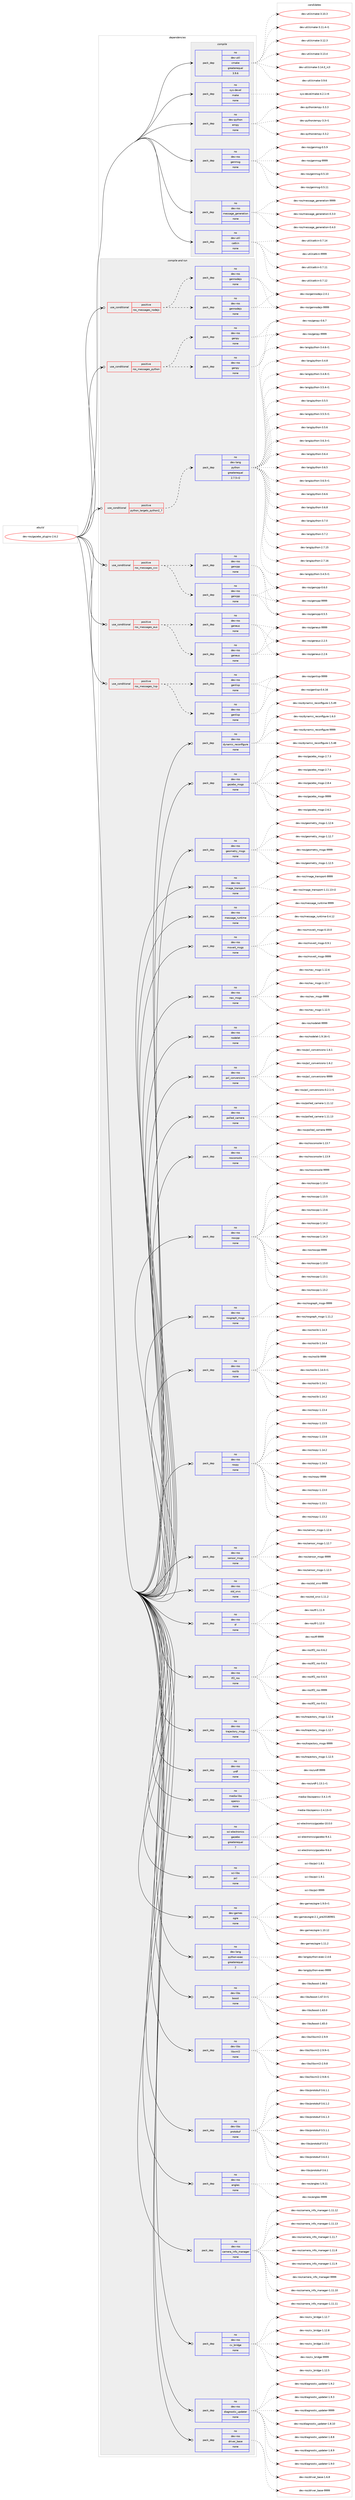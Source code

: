 digraph prolog {

# *************
# Graph options
# *************

newrank=true;
concentrate=true;
compound=true;
graph [rankdir=LR,fontname=Helvetica,fontsize=10,ranksep=1.5];#, ranksep=2.5, nodesep=0.2];
edge  [arrowhead=vee];
node  [fontname=Helvetica,fontsize=10];

# **********
# The ebuild
# **********

subgraph cluster_leftcol {
color=gray;
rank=same;
label=<<i>ebuild</i>>;
id [label="dev-ros/gazebo_plugins-2.6.2", color=red, width=4, href="../dev-ros/gazebo_plugins-2.6.2.svg"];
}

# ****************
# The dependencies
# ****************

subgraph cluster_midcol {
color=gray;
label=<<i>dependencies</i>>;
subgraph cluster_compile {
fillcolor="#eeeeee";
style=filled;
label=<<i>compile</i>>;
subgraph pack1043694 {
dependency1455526 [label=<<TABLE BORDER="0" CELLBORDER="1" CELLSPACING="0" CELLPADDING="4" WIDTH="220"><TR><TD ROWSPAN="6" CELLPADDING="30">pack_dep</TD></TR><TR><TD WIDTH="110">no</TD></TR><TR><TD>dev-python</TD></TR><TR><TD>empy</TD></TR><TR><TD>none</TD></TR><TR><TD></TD></TR></TABLE>>, shape=none, color=blue];
}
id:e -> dependency1455526:w [weight=20,style="solid",arrowhead="vee"];
subgraph pack1043695 {
dependency1455527 [label=<<TABLE BORDER="0" CELLBORDER="1" CELLSPACING="0" CELLPADDING="4" WIDTH="220"><TR><TD ROWSPAN="6" CELLPADDING="30">pack_dep</TD></TR><TR><TD WIDTH="110">no</TD></TR><TR><TD>dev-ros</TD></TR><TR><TD>genmsg</TD></TR><TR><TD>none</TD></TR><TR><TD></TD></TR></TABLE>>, shape=none, color=blue];
}
id:e -> dependency1455527:w [weight=20,style="solid",arrowhead="vee"];
subgraph pack1043696 {
dependency1455528 [label=<<TABLE BORDER="0" CELLBORDER="1" CELLSPACING="0" CELLPADDING="4" WIDTH="220"><TR><TD ROWSPAN="6" CELLPADDING="30">pack_dep</TD></TR><TR><TD WIDTH="110">no</TD></TR><TR><TD>dev-ros</TD></TR><TR><TD>message_generation</TD></TR><TR><TD>none</TD></TR><TR><TD></TD></TR></TABLE>>, shape=none, color=blue];
}
id:e -> dependency1455528:w [weight=20,style="solid",arrowhead="vee"];
subgraph pack1043697 {
dependency1455529 [label=<<TABLE BORDER="0" CELLBORDER="1" CELLSPACING="0" CELLPADDING="4" WIDTH="220"><TR><TD ROWSPAN="6" CELLPADDING="30">pack_dep</TD></TR><TR><TD WIDTH="110">no</TD></TR><TR><TD>dev-util</TD></TR><TR><TD>catkin</TD></TR><TR><TD>none</TD></TR><TR><TD></TD></TR></TABLE>>, shape=none, color=blue];
}
id:e -> dependency1455529:w [weight=20,style="solid",arrowhead="vee"];
subgraph pack1043698 {
dependency1455530 [label=<<TABLE BORDER="0" CELLBORDER="1" CELLSPACING="0" CELLPADDING="4" WIDTH="220"><TR><TD ROWSPAN="6" CELLPADDING="30">pack_dep</TD></TR><TR><TD WIDTH="110">no</TD></TR><TR><TD>dev-util</TD></TR><TR><TD>cmake</TD></TR><TR><TD>greaterequal</TD></TR><TR><TD>3.9.6</TD></TR></TABLE>>, shape=none, color=blue];
}
id:e -> dependency1455530:w [weight=20,style="solid",arrowhead="vee"];
subgraph pack1043699 {
dependency1455531 [label=<<TABLE BORDER="0" CELLBORDER="1" CELLSPACING="0" CELLPADDING="4" WIDTH="220"><TR><TD ROWSPAN="6" CELLPADDING="30">pack_dep</TD></TR><TR><TD WIDTH="110">no</TD></TR><TR><TD>sys-devel</TD></TR><TR><TD>make</TD></TR><TR><TD>none</TD></TR><TR><TD></TD></TR></TABLE>>, shape=none, color=blue];
}
id:e -> dependency1455531:w [weight=20,style="solid",arrowhead="vee"];
}
subgraph cluster_compileandrun {
fillcolor="#eeeeee";
style=filled;
label=<<i>compile and run</i>>;
subgraph cond388442 {
dependency1455532 [label=<<TABLE BORDER="0" CELLBORDER="1" CELLSPACING="0" CELLPADDING="4"><TR><TD ROWSPAN="3" CELLPADDING="10">use_conditional</TD></TR><TR><TD>positive</TD></TR><TR><TD>python_targets_python2_7</TD></TR></TABLE>>, shape=none, color=red];
subgraph pack1043700 {
dependency1455533 [label=<<TABLE BORDER="0" CELLBORDER="1" CELLSPACING="0" CELLPADDING="4" WIDTH="220"><TR><TD ROWSPAN="6" CELLPADDING="30">pack_dep</TD></TR><TR><TD WIDTH="110">no</TD></TR><TR><TD>dev-lang</TD></TR><TR><TD>python</TD></TR><TR><TD>greaterequal</TD></TR><TR><TD>2.7.5-r2</TD></TR></TABLE>>, shape=none, color=blue];
}
dependency1455532:e -> dependency1455533:w [weight=20,style="dashed",arrowhead="vee"];
}
id:e -> dependency1455532:w [weight=20,style="solid",arrowhead="odotvee"];
subgraph cond388443 {
dependency1455534 [label=<<TABLE BORDER="0" CELLBORDER="1" CELLSPACING="0" CELLPADDING="4"><TR><TD ROWSPAN="3" CELLPADDING="10">use_conditional</TD></TR><TR><TD>positive</TD></TR><TR><TD>ros_messages_cxx</TD></TR></TABLE>>, shape=none, color=red];
subgraph pack1043701 {
dependency1455535 [label=<<TABLE BORDER="0" CELLBORDER="1" CELLSPACING="0" CELLPADDING="4" WIDTH="220"><TR><TD ROWSPAN="6" CELLPADDING="30">pack_dep</TD></TR><TR><TD WIDTH="110">no</TD></TR><TR><TD>dev-ros</TD></TR><TR><TD>gencpp</TD></TR><TR><TD>none</TD></TR><TR><TD></TD></TR></TABLE>>, shape=none, color=blue];
}
dependency1455534:e -> dependency1455535:w [weight=20,style="dashed",arrowhead="vee"];
subgraph pack1043702 {
dependency1455536 [label=<<TABLE BORDER="0" CELLBORDER="1" CELLSPACING="0" CELLPADDING="4" WIDTH="220"><TR><TD ROWSPAN="6" CELLPADDING="30">pack_dep</TD></TR><TR><TD WIDTH="110">no</TD></TR><TR><TD>dev-ros</TD></TR><TR><TD>gencpp</TD></TR><TR><TD>none</TD></TR><TR><TD></TD></TR></TABLE>>, shape=none, color=blue];
}
dependency1455534:e -> dependency1455536:w [weight=20,style="dashed",arrowhead="vee"];
}
id:e -> dependency1455534:w [weight=20,style="solid",arrowhead="odotvee"];
subgraph cond388444 {
dependency1455537 [label=<<TABLE BORDER="0" CELLBORDER="1" CELLSPACING="0" CELLPADDING="4"><TR><TD ROWSPAN="3" CELLPADDING="10">use_conditional</TD></TR><TR><TD>positive</TD></TR><TR><TD>ros_messages_eus</TD></TR></TABLE>>, shape=none, color=red];
subgraph pack1043703 {
dependency1455538 [label=<<TABLE BORDER="0" CELLBORDER="1" CELLSPACING="0" CELLPADDING="4" WIDTH="220"><TR><TD ROWSPAN="6" CELLPADDING="30">pack_dep</TD></TR><TR><TD WIDTH="110">no</TD></TR><TR><TD>dev-ros</TD></TR><TR><TD>geneus</TD></TR><TR><TD>none</TD></TR><TR><TD></TD></TR></TABLE>>, shape=none, color=blue];
}
dependency1455537:e -> dependency1455538:w [weight=20,style="dashed",arrowhead="vee"];
subgraph pack1043704 {
dependency1455539 [label=<<TABLE BORDER="0" CELLBORDER="1" CELLSPACING="0" CELLPADDING="4" WIDTH="220"><TR><TD ROWSPAN="6" CELLPADDING="30">pack_dep</TD></TR><TR><TD WIDTH="110">no</TD></TR><TR><TD>dev-ros</TD></TR><TR><TD>geneus</TD></TR><TR><TD>none</TD></TR><TR><TD></TD></TR></TABLE>>, shape=none, color=blue];
}
dependency1455537:e -> dependency1455539:w [weight=20,style="dashed",arrowhead="vee"];
}
id:e -> dependency1455537:w [weight=20,style="solid",arrowhead="odotvee"];
subgraph cond388445 {
dependency1455540 [label=<<TABLE BORDER="0" CELLBORDER="1" CELLSPACING="0" CELLPADDING="4"><TR><TD ROWSPAN="3" CELLPADDING="10">use_conditional</TD></TR><TR><TD>positive</TD></TR><TR><TD>ros_messages_lisp</TD></TR></TABLE>>, shape=none, color=red];
subgraph pack1043705 {
dependency1455541 [label=<<TABLE BORDER="0" CELLBORDER="1" CELLSPACING="0" CELLPADDING="4" WIDTH="220"><TR><TD ROWSPAN="6" CELLPADDING="30">pack_dep</TD></TR><TR><TD WIDTH="110">no</TD></TR><TR><TD>dev-ros</TD></TR><TR><TD>genlisp</TD></TR><TR><TD>none</TD></TR><TR><TD></TD></TR></TABLE>>, shape=none, color=blue];
}
dependency1455540:e -> dependency1455541:w [weight=20,style="dashed",arrowhead="vee"];
subgraph pack1043706 {
dependency1455542 [label=<<TABLE BORDER="0" CELLBORDER="1" CELLSPACING="0" CELLPADDING="4" WIDTH="220"><TR><TD ROWSPAN="6" CELLPADDING="30">pack_dep</TD></TR><TR><TD WIDTH="110">no</TD></TR><TR><TD>dev-ros</TD></TR><TR><TD>genlisp</TD></TR><TR><TD>none</TD></TR><TR><TD></TD></TR></TABLE>>, shape=none, color=blue];
}
dependency1455540:e -> dependency1455542:w [weight=20,style="dashed",arrowhead="vee"];
}
id:e -> dependency1455540:w [weight=20,style="solid",arrowhead="odotvee"];
subgraph cond388446 {
dependency1455543 [label=<<TABLE BORDER="0" CELLBORDER="1" CELLSPACING="0" CELLPADDING="4"><TR><TD ROWSPAN="3" CELLPADDING="10">use_conditional</TD></TR><TR><TD>positive</TD></TR><TR><TD>ros_messages_nodejs</TD></TR></TABLE>>, shape=none, color=red];
subgraph pack1043707 {
dependency1455544 [label=<<TABLE BORDER="0" CELLBORDER="1" CELLSPACING="0" CELLPADDING="4" WIDTH="220"><TR><TD ROWSPAN="6" CELLPADDING="30">pack_dep</TD></TR><TR><TD WIDTH="110">no</TD></TR><TR><TD>dev-ros</TD></TR><TR><TD>gennodejs</TD></TR><TR><TD>none</TD></TR><TR><TD></TD></TR></TABLE>>, shape=none, color=blue];
}
dependency1455543:e -> dependency1455544:w [weight=20,style="dashed",arrowhead="vee"];
subgraph pack1043708 {
dependency1455545 [label=<<TABLE BORDER="0" CELLBORDER="1" CELLSPACING="0" CELLPADDING="4" WIDTH="220"><TR><TD ROWSPAN="6" CELLPADDING="30">pack_dep</TD></TR><TR><TD WIDTH="110">no</TD></TR><TR><TD>dev-ros</TD></TR><TR><TD>gennodejs</TD></TR><TR><TD>none</TD></TR><TR><TD></TD></TR></TABLE>>, shape=none, color=blue];
}
dependency1455543:e -> dependency1455545:w [weight=20,style="dashed",arrowhead="vee"];
}
id:e -> dependency1455543:w [weight=20,style="solid",arrowhead="odotvee"];
subgraph cond388447 {
dependency1455546 [label=<<TABLE BORDER="0" CELLBORDER="1" CELLSPACING="0" CELLPADDING="4"><TR><TD ROWSPAN="3" CELLPADDING="10">use_conditional</TD></TR><TR><TD>positive</TD></TR><TR><TD>ros_messages_python</TD></TR></TABLE>>, shape=none, color=red];
subgraph pack1043709 {
dependency1455547 [label=<<TABLE BORDER="0" CELLBORDER="1" CELLSPACING="0" CELLPADDING="4" WIDTH="220"><TR><TD ROWSPAN="6" CELLPADDING="30">pack_dep</TD></TR><TR><TD WIDTH="110">no</TD></TR><TR><TD>dev-ros</TD></TR><TR><TD>genpy</TD></TR><TR><TD>none</TD></TR><TR><TD></TD></TR></TABLE>>, shape=none, color=blue];
}
dependency1455546:e -> dependency1455547:w [weight=20,style="dashed",arrowhead="vee"];
subgraph pack1043710 {
dependency1455548 [label=<<TABLE BORDER="0" CELLBORDER="1" CELLSPACING="0" CELLPADDING="4" WIDTH="220"><TR><TD ROWSPAN="6" CELLPADDING="30">pack_dep</TD></TR><TR><TD WIDTH="110">no</TD></TR><TR><TD>dev-ros</TD></TR><TR><TD>genpy</TD></TR><TR><TD>none</TD></TR><TR><TD></TD></TR></TABLE>>, shape=none, color=blue];
}
dependency1455546:e -> dependency1455548:w [weight=20,style="dashed",arrowhead="vee"];
}
id:e -> dependency1455546:w [weight=20,style="solid",arrowhead="odotvee"];
subgraph pack1043711 {
dependency1455549 [label=<<TABLE BORDER="0" CELLBORDER="1" CELLSPACING="0" CELLPADDING="4" WIDTH="220"><TR><TD ROWSPAN="6" CELLPADDING="30">pack_dep</TD></TR><TR><TD WIDTH="110">no</TD></TR><TR><TD>dev-games</TD></TR><TR><TD>ogre</TD></TR><TR><TD>none</TD></TR><TR><TD></TD></TR></TABLE>>, shape=none, color=blue];
}
id:e -> dependency1455549:w [weight=20,style="solid",arrowhead="odotvee"];
subgraph pack1043712 {
dependency1455550 [label=<<TABLE BORDER="0" CELLBORDER="1" CELLSPACING="0" CELLPADDING="4" WIDTH="220"><TR><TD ROWSPAN="6" CELLPADDING="30">pack_dep</TD></TR><TR><TD WIDTH="110">no</TD></TR><TR><TD>dev-lang</TD></TR><TR><TD>python-exec</TD></TR><TR><TD>greaterequal</TD></TR><TR><TD>2</TD></TR></TABLE>>, shape=none, color=blue];
}
id:e -> dependency1455550:w [weight=20,style="solid",arrowhead="odotvee"];
subgraph pack1043713 {
dependency1455551 [label=<<TABLE BORDER="0" CELLBORDER="1" CELLSPACING="0" CELLPADDING="4" WIDTH="220"><TR><TD ROWSPAN="6" CELLPADDING="30">pack_dep</TD></TR><TR><TD WIDTH="110">no</TD></TR><TR><TD>dev-libs</TD></TR><TR><TD>boost</TD></TR><TR><TD>none</TD></TR><TR><TD></TD></TR></TABLE>>, shape=none, color=blue];
}
id:e -> dependency1455551:w [weight=20,style="solid",arrowhead="odotvee"];
subgraph pack1043714 {
dependency1455552 [label=<<TABLE BORDER="0" CELLBORDER="1" CELLSPACING="0" CELLPADDING="4" WIDTH="220"><TR><TD ROWSPAN="6" CELLPADDING="30">pack_dep</TD></TR><TR><TD WIDTH="110">no</TD></TR><TR><TD>dev-libs</TD></TR><TR><TD>libxml2</TD></TR><TR><TD>none</TD></TR><TR><TD></TD></TR></TABLE>>, shape=none, color=blue];
}
id:e -> dependency1455552:w [weight=20,style="solid",arrowhead="odotvee"];
subgraph pack1043715 {
dependency1455553 [label=<<TABLE BORDER="0" CELLBORDER="1" CELLSPACING="0" CELLPADDING="4" WIDTH="220"><TR><TD ROWSPAN="6" CELLPADDING="30">pack_dep</TD></TR><TR><TD WIDTH="110">no</TD></TR><TR><TD>dev-libs</TD></TR><TR><TD>protobuf</TD></TR><TR><TD>none</TD></TR><TR><TD></TD></TR></TABLE>>, shape=none, color=blue];
}
id:e -> dependency1455553:w [weight=20,style="solid",arrowhead="odotvee"];
subgraph pack1043716 {
dependency1455554 [label=<<TABLE BORDER="0" CELLBORDER="1" CELLSPACING="0" CELLPADDING="4" WIDTH="220"><TR><TD ROWSPAN="6" CELLPADDING="30">pack_dep</TD></TR><TR><TD WIDTH="110">no</TD></TR><TR><TD>dev-ros</TD></TR><TR><TD>angles</TD></TR><TR><TD>none</TD></TR><TR><TD></TD></TR></TABLE>>, shape=none, color=blue];
}
id:e -> dependency1455554:w [weight=20,style="solid",arrowhead="odotvee"];
subgraph pack1043717 {
dependency1455555 [label=<<TABLE BORDER="0" CELLBORDER="1" CELLSPACING="0" CELLPADDING="4" WIDTH="220"><TR><TD ROWSPAN="6" CELLPADDING="30">pack_dep</TD></TR><TR><TD WIDTH="110">no</TD></TR><TR><TD>dev-ros</TD></TR><TR><TD>camera_info_manager</TD></TR><TR><TD>none</TD></TR><TR><TD></TD></TR></TABLE>>, shape=none, color=blue];
}
id:e -> dependency1455555:w [weight=20,style="solid",arrowhead="odotvee"];
subgraph pack1043718 {
dependency1455556 [label=<<TABLE BORDER="0" CELLBORDER="1" CELLSPACING="0" CELLPADDING="4" WIDTH="220"><TR><TD ROWSPAN="6" CELLPADDING="30">pack_dep</TD></TR><TR><TD WIDTH="110">no</TD></TR><TR><TD>dev-ros</TD></TR><TR><TD>cv_bridge</TD></TR><TR><TD>none</TD></TR><TR><TD></TD></TR></TABLE>>, shape=none, color=blue];
}
id:e -> dependency1455556:w [weight=20,style="solid",arrowhead="odotvee"];
subgraph pack1043719 {
dependency1455557 [label=<<TABLE BORDER="0" CELLBORDER="1" CELLSPACING="0" CELLPADDING="4" WIDTH="220"><TR><TD ROWSPAN="6" CELLPADDING="30">pack_dep</TD></TR><TR><TD WIDTH="110">no</TD></TR><TR><TD>dev-ros</TD></TR><TR><TD>diagnostic_updater</TD></TR><TR><TD>none</TD></TR><TR><TD></TD></TR></TABLE>>, shape=none, color=blue];
}
id:e -> dependency1455557:w [weight=20,style="solid",arrowhead="odotvee"];
subgraph pack1043720 {
dependency1455558 [label=<<TABLE BORDER="0" CELLBORDER="1" CELLSPACING="0" CELLPADDING="4" WIDTH="220"><TR><TD ROWSPAN="6" CELLPADDING="30">pack_dep</TD></TR><TR><TD WIDTH="110">no</TD></TR><TR><TD>dev-ros</TD></TR><TR><TD>driver_base</TD></TR><TR><TD>none</TD></TR><TR><TD></TD></TR></TABLE>>, shape=none, color=blue];
}
id:e -> dependency1455558:w [weight=20,style="solid",arrowhead="odotvee"];
subgraph pack1043721 {
dependency1455559 [label=<<TABLE BORDER="0" CELLBORDER="1" CELLSPACING="0" CELLPADDING="4" WIDTH="220"><TR><TD ROWSPAN="6" CELLPADDING="30">pack_dep</TD></TR><TR><TD WIDTH="110">no</TD></TR><TR><TD>dev-ros</TD></TR><TR><TD>dynamic_reconfigure</TD></TR><TR><TD>none</TD></TR><TR><TD></TD></TR></TABLE>>, shape=none, color=blue];
}
id:e -> dependency1455559:w [weight=20,style="solid",arrowhead="odotvee"];
subgraph pack1043722 {
dependency1455560 [label=<<TABLE BORDER="0" CELLBORDER="1" CELLSPACING="0" CELLPADDING="4" WIDTH="220"><TR><TD ROWSPAN="6" CELLPADDING="30">pack_dep</TD></TR><TR><TD WIDTH="110">no</TD></TR><TR><TD>dev-ros</TD></TR><TR><TD>gazebo_msgs</TD></TR><TR><TD>none</TD></TR><TR><TD></TD></TR></TABLE>>, shape=none, color=blue];
}
id:e -> dependency1455560:w [weight=20,style="solid",arrowhead="odotvee"];
subgraph pack1043723 {
dependency1455561 [label=<<TABLE BORDER="0" CELLBORDER="1" CELLSPACING="0" CELLPADDING="4" WIDTH="220"><TR><TD ROWSPAN="6" CELLPADDING="30">pack_dep</TD></TR><TR><TD WIDTH="110">no</TD></TR><TR><TD>dev-ros</TD></TR><TR><TD>geometry_msgs</TD></TR><TR><TD>none</TD></TR><TR><TD></TD></TR></TABLE>>, shape=none, color=blue];
}
id:e -> dependency1455561:w [weight=20,style="solid",arrowhead="odotvee"];
subgraph pack1043724 {
dependency1455562 [label=<<TABLE BORDER="0" CELLBORDER="1" CELLSPACING="0" CELLPADDING="4" WIDTH="220"><TR><TD ROWSPAN="6" CELLPADDING="30">pack_dep</TD></TR><TR><TD WIDTH="110">no</TD></TR><TR><TD>dev-ros</TD></TR><TR><TD>image_transport</TD></TR><TR><TD>none</TD></TR><TR><TD></TD></TR></TABLE>>, shape=none, color=blue];
}
id:e -> dependency1455562:w [weight=20,style="solid",arrowhead="odotvee"];
subgraph pack1043725 {
dependency1455563 [label=<<TABLE BORDER="0" CELLBORDER="1" CELLSPACING="0" CELLPADDING="4" WIDTH="220"><TR><TD ROWSPAN="6" CELLPADDING="30">pack_dep</TD></TR><TR><TD WIDTH="110">no</TD></TR><TR><TD>dev-ros</TD></TR><TR><TD>message_runtime</TD></TR><TR><TD>none</TD></TR><TR><TD></TD></TR></TABLE>>, shape=none, color=blue];
}
id:e -> dependency1455563:w [weight=20,style="solid",arrowhead="odotvee"];
subgraph pack1043726 {
dependency1455564 [label=<<TABLE BORDER="0" CELLBORDER="1" CELLSPACING="0" CELLPADDING="4" WIDTH="220"><TR><TD ROWSPAN="6" CELLPADDING="30">pack_dep</TD></TR><TR><TD WIDTH="110">no</TD></TR><TR><TD>dev-ros</TD></TR><TR><TD>moveit_msgs</TD></TR><TR><TD>none</TD></TR><TR><TD></TD></TR></TABLE>>, shape=none, color=blue];
}
id:e -> dependency1455564:w [weight=20,style="solid",arrowhead="odotvee"];
subgraph pack1043727 {
dependency1455565 [label=<<TABLE BORDER="0" CELLBORDER="1" CELLSPACING="0" CELLPADDING="4" WIDTH="220"><TR><TD ROWSPAN="6" CELLPADDING="30">pack_dep</TD></TR><TR><TD WIDTH="110">no</TD></TR><TR><TD>dev-ros</TD></TR><TR><TD>nav_msgs</TD></TR><TR><TD>none</TD></TR><TR><TD></TD></TR></TABLE>>, shape=none, color=blue];
}
id:e -> dependency1455565:w [weight=20,style="solid",arrowhead="odotvee"];
subgraph pack1043728 {
dependency1455566 [label=<<TABLE BORDER="0" CELLBORDER="1" CELLSPACING="0" CELLPADDING="4" WIDTH="220"><TR><TD ROWSPAN="6" CELLPADDING="30">pack_dep</TD></TR><TR><TD WIDTH="110">no</TD></TR><TR><TD>dev-ros</TD></TR><TR><TD>nodelet</TD></TR><TR><TD>none</TD></TR><TR><TD></TD></TR></TABLE>>, shape=none, color=blue];
}
id:e -> dependency1455566:w [weight=20,style="solid",arrowhead="odotvee"];
subgraph pack1043729 {
dependency1455567 [label=<<TABLE BORDER="0" CELLBORDER="1" CELLSPACING="0" CELLPADDING="4" WIDTH="220"><TR><TD ROWSPAN="6" CELLPADDING="30">pack_dep</TD></TR><TR><TD WIDTH="110">no</TD></TR><TR><TD>dev-ros</TD></TR><TR><TD>pcl_conversions</TD></TR><TR><TD>none</TD></TR><TR><TD></TD></TR></TABLE>>, shape=none, color=blue];
}
id:e -> dependency1455567:w [weight=20,style="solid",arrowhead="odotvee"];
subgraph pack1043730 {
dependency1455568 [label=<<TABLE BORDER="0" CELLBORDER="1" CELLSPACING="0" CELLPADDING="4" WIDTH="220"><TR><TD ROWSPAN="6" CELLPADDING="30">pack_dep</TD></TR><TR><TD WIDTH="110">no</TD></TR><TR><TD>dev-ros</TD></TR><TR><TD>polled_camera</TD></TR><TR><TD>none</TD></TR><TR><TD></TD></TR></TABLE>>, shape=none, color=blue];
}
id:e -> dependency1455568:w [weight=20,style="solid",arrowhead="odotvee"];
subgraph pack1043731 {
dependency1455569 [label=<<TABLE BORDER="0" CELLBORDER="1" CELLSPACING="0" CELLPADDING="4" WIDTH="220"><TR><TD ROWSPAN="6" CELLPADDING="30">pack_dep</TD></TR><TR><TD WIDTH="110">no</TD></TR><TR><TD>dev-ros</TD></TR><TR><TD>rosconsole</TD></TR><TR><TD>none</TD></TR><TR><TD></TD></TR></TABLE>>, shape=none, color=blue];
}
id:e -> dependency1455569:w [weight=20,style="solid",arrowhead="odotvee"];
subgraph pack1043732 {
dependency1455570 [label=<<TABLE BORDER="0" CELLBORDER="1" CELLSPACING="0" CELLPADDING="4" WIDTH="220"><TR><TD ROWSPAN="6" CELLPADDING="30">pack_dep</TD></TR><TR><TD WIDTH="110">no</TD></TR><TR><TD>dev-ros</TD></TR><TR><TD>roscpp</TD></TR><TR><TD>none</TD></TR><TR><TD></TD></TR></TABLE>>, shape=none, color=blue];
}
id:e -> dependency1455570:w [weight=20,style="solid",arrowhead="odotvee"];
subgraph pack1043733 {
dependency1455571 [label=<<TABLE BORDER="0" CELLBORDER="1" CELLSPACING="0" CELLPADDING="4" WIDTH="220"><TR><TD ROWSPAN="6" CELLPADDING="30">pack_dep</TD></TR><TR><TD WIDTH="110">no</TD></TR><TR><TD>dev-ros</TD></TR><TR><TD>rosgraph_msgs</TD></TR><TR><TD>none</TD></TR><TR><TD></TD></TR></TABLE>>, shape=none, color=blue];
}
id:e -> dependency1455571:w [weight=20,style="solid",arrowhead="odotvee"];
subgraph pack1043734 {
dependency1455572 [label=<<TABLE BORDER="0" CELLBORDER="1" CELLSPACING="0" CELLPADDING="4" WIDTH="220"><TR><TD ROWSPAN="6" CELLPADDING="30">pack_dep</TD></TR><TR><TD WIDTH="110">no</TD></TR><TR><TD>dev-ros</TD></TR><TR><TD>roslib</TD></TR><TR><TD>none</TD></TR><TR><TD></TD></TR></TABLE>>, shape=none, color=blue];
}
id:e -> dependency1455572:w [weight=20,style="solid",arrowhead="odotvee"];
subgraph pack1043735 {
dependency1455573 [label=<<TABLE BORDER="0" CELLBORDER="1" CELLSPACING="0" CELLPADDING="4" WIDTH="220"><TR><TD ROWSPAN="6" CELLPADDING="30">pack_dep</TD></TR><TR><TD WIDTH="110">no</TD></TR><TR><TD>dev-ros</TD></TR><TR><TD>rospy</TD></TR><TR><TD>none</TD></TR><TR><TD></TD></TR></TABLE>>, shape=none, color=blue];
}
id:e -> dependency1455573:w [weight=20,style="solid",arrowhead="odotvee"];
subgraph pack1043736 {
dependency1455574 [label=<<TABLE BORDER="0" CELLBORDER="1" CELLSPACING="0" CELLPADDING="4" WIDTH="220"><TR><TD ROWSPAN="6" CELLPADDING="30">pack_dep</TD></TR><TR><TD WIDTH="110">no</TD></TR><TR><TD>dev-ros</TD></TR><TR><TD>sensor_msgs</TD></TR><TR><TD>none</TD></TR><TR><TD></TD></TR></TABLE>>, shape=none, color=blue];
}
id:e -> dependency1455574:w [weight=20,style="solid",arrowhead="odotvee"];
subgraph pack1043737 {
dependency1455575 [label=<<TABLE BORDER="0" CELLBORDER="1" CELLSPACING="0" CELLPADDING="4" WIDTH="220"><TR><TD ROWSPAN="6" CELLPADDING="30">pack_dep</TD></TR><TR><TD WIDTH="110">no</TD></TR><TR><TD>dev-ros</TD></TR><TR><TD>std_srvs</TD></TR><TR><TD>none</TD></TR><TR><TD></TD></TR></TABLE>>, shape=none, color=blue];
}
id:e -> dependency1455575:w [weight=20,style="solid",arrowhead="odotvee"];
subgraph pack1043738 {
dependency1455576 [label=<<TABLE BORDER="0" CELLBORDER="1" CELLSPACING="0" CELLPADDING="4" WIDTH="220"><TR><TD ROWSPAN="6" CELLPADDING="30">pack_dep</TD></TR><TR><TD WIDTH="110">no</TD></TR><TR><TD>dev-ros</TD></TR><TR><TD>tf</TD></TR><TR><TD>none</TD></TR><TR><TD></TD></TR></TABLE>>, shape=none, color=blue];
}
id:e -> dependency1455576:w [weight=20,style="solid",arrowhead="odotvee"];
subgraph pack1043739 {
dependency1455577 [label=<<TABLE BORDER="0" CELLBORDER="1" CELLSPACING="0" CELLPADDING="4" WIDTH="220"><TR><TD ROWSPAN="6" CELLPADDING="30">pack_dep</TD></TR><TR><TD WIDTH="110">no</TD></TR><TR><TD>dev-ros</TD></TR><TR><TD>tf2_ros</TD></TR><TR><TD>none</TD></TR><TR><TD></TD></TR></TABLE>>, shape=none, color=blue];
}
id:e -> dependency1455577:w [weight=20,style="solid",arrowhead="odotvee"];
subgraph pack1043740 {
dependency1455578 [label=<<TABLE BORDER="0" CELLBORDER="1" CELLSPACING="0" CELLPADDING="4" WIDTH="220"><TR><TD ROWSPAN="6" CELLPADDING="30">pack_dep</TD></TR><TR><TD WIDTH="110">no</TD></TR><TR><TD>dev-ros</TD></TR><TR><TD>trajectory_msgs</TD></TR><TR><TD>none</TD></TR><TR><TD></TD></TR></TABLE>>, shape=none, color=blue];
}
id:e -> dependency1455578:w [weight=20,style="solid",arrowhead="odotvee"];
subgraph pack1043741 {
dependency1455579 [label=<<TABLE BORDER="0" CELLBORDER="1" CELLSPACING="0" CELLPADDING="4" WIDTH="220"><TR><TD ROWSPAN="6" CELLPADDING="30">pack_dep</TD></TR><TR><TD WIDTH="110">no</TD></TR><TR><TD>dev-ros</TD></TR><TR><TD>urdf</TD></TR><TR><TD>none</TD></TR><TR><TD></TD></TR></TABLE>>, shape=none, color=blue];
}
id:e -> dependency1455579:w [weight=20,style="solid",arrowhead="odotvee"];
subgraph pack1043742 {
dependency1455580 [label=<<TABLE BORDER="0" CELLBORDER="1" CELLSPACING="0" CELLPADDING="4" WIDTH="220"><TR><TD ROWSPAN="6" CELLPADDING="30">pack_dep</TD></TR><TR><TD WIDTH="110">no</TD></TR><TR><TD>media-libs</TD></TR><TR><TD>opencv</TD></TR><TR><TD>none</TD></TR><TR><TD></TD></TR></TABLE>>, shape=none, color=blue];
}
id:e -> dependency1455580:w [weight=20,style="solid",arrowhead="odotvee"];
subgraph pack1043743 {
dependency1455581 [label=<<TABLE BORDER="0" CELLBORDER="1" CELLSPACING="0" CELLPADDING="4" WIDTH="220"><TR><TD ROWSPAN="6" CELLPADDING="30">pack_dep</TD></TR><TR><TD WIDTH="110">no</TD></TR><TR><TD>sci-electronics</TD></TR><TR><TD>gazebo</TD></TR><TR><TD>greaterequal</TD></TR><TR><TD>7</TD></TR></TABLE>>, shape=none, color=blue];
}
id:e -> dependency1455581:w [weight=20,style="solid",arrowhead="odotvee"];
subgraph pack1043744 {
dependency1455582 [label=<<TABLE BORDER="0" CELLBORDER="1" CELLSPACING="0" CELLPADDING="4" WIDTH="220"><TR><TD ROWSPAN="6" CELLPADDING="30">pack_dep</TD></TR><TR><TD WIDTH="110">no</TD></TR><TR><TD>sci-libs</TD></TR><TR><TD>pcl</TD></TR><TR><TD>none</TD></TR><TR><TD></TD></TR></TABLE>>, shape=none, color=blue];
}
id:e -> dependency1455582:w [weight=20,style="solid",arrowhead="odotvee"];
}
subgraph cluster_run {
fillcolor="#eeeeee";
style=filled;
label=<<i>run</i>>;
}
}

# **************
# The candidates
# **************

subgraph cluster_choices {
rank=same;
color=gray;
label=<<i>candidates</i>>;

subgraph choice1043694 {
color=black;
nodesep=1;
choice1001011184511212111610411111047101109112121455146514511449 [label="dev-python/empy-3.3-r1", color=red, width=4,href="../dev-python/empy-3.3-r1.svg"];
choice1001011184511212111610411111047101109112121455146514650 [label="dev-python/empy-3.3.2", color=red, width=4,href="../dev-python/empy-3.3.2.svg"];
choice1001011184511212111610411111047101109112121455146514651 [label="dev-python/empy-3.3.3", color=red, width=4,href="../dev-python/empy-3.3.3.svg"];
dependency1455526:e -> choice1001011184511212111610411111047101109112121455146514511449:w [style=dotted,weight="100"];
dependency1455526:e -> choice1001011184511212111610411111047101109112121455146514650:w [style=dotted,weight="100"];
dependency1455526:e -> choice1001011184511212111610411111047101109112121455146514651:w [style=dotted,weight="100"];
}
subgraph choice1043695 {
color=black;
nodesep=1;
choice100101118451141111154710310111010911510345484653464948 [label="dev-ros/genmsg-0.5.10", color=red, width=4,href="../dev-ros/genmsg-0.5.10.svg"];
choice100101118451141111154710310111010911510345484653464949 [label="dev-ros/genmsg-0.5.11", color=red, width=4,href="../dev-ros/genmsg-0.5.11.svg"];
choice1001011184511411111547103101110109115103454846534657 [label="dev-ros/genmsg-0.5.9", color=red, width=4,href="../dev-ros/genmsg-0.5.9.svg"];
choice10010111845114111115471031011101091151034557575757 [label="dev-ros/genmsg-9999", color=red, width=4,href="../dev-ros/genmsg-9999.svg"];
dependency1455527:e -> choice100101118451141111154710310111010911510345484653464948:w [style=dotted,weight="100"];
dependency1455527:e -> choice100101118451141111154710310111010911510345484653464949:w [style=dotted,weight="100"];
dependency1455527:e -> choice1001011184511411111547103101110109115103454846534657:w [style=dotted,weight="100"];
dependency1455527:e -> choice10010111845114111115471031011101091151034557575757:w [style=dotted,weight="100"];
}
subgraph choice1043696 {
color=black;
nodesep=1;
choice1001011184511411111547109101115115971031019510310111010111497116105111110454846514648 [label="dev-ros/message_generation-0.3.0", color=red, width=4,href="../dev-ros/message_generation-0.3.0.svg"];
choice1001011184511411111547109101115115971031019510310111010111497116105111110454846524648 [label="dev-ros/message_generation-0.4.0", color=red, width=4,href="../dev-ros/message_generation-0.4.0.svg"];
choice10010111845114111115471091011151159710310195103101110101114971161051111104557575757 [label="dev-ros/message_generation-9999", color=red, width=4,href="../dev-ros/message_generation-9999.svg"];
dependency1455528:e -> choice1001011184511411111547109101115115971031019510310111010111497116105111110454846514648:w [style=dotted,weight="100"];
dependency1455528:e -> choice1001011184511411111547109101115115971031019510310111010111497116105111110454846524648:w [style=dotted,weight="100"];
dependency1455528:e -> choice10010111845114111115471091011151159710310195103101110101114971161051111104557575757:w [style=dotted,weight="100"];
}
subgraph choice1043697 {
color=black;
nodesep=1;
choice1001011184511711610510847999711610710511045484655464949 [label="dev-util/catkin-0.7.11", color=red, width=4,href="../dev-util/catkin-0.7.11.svg"];
choice1001011184511711610510847999711610710511045484655464950 [label="dev-util/catkin-0.7.12", color=red, width=4,href="../dev-util/catkin-0.7.12.svg"];
choice1001011184511711610510847999711610710511045484655464952 [label="dev-util/catkin-0.7.14", color=red, width=4,href="../dev-util/catkin-0.7.14.svg"];
choice100101118451171161051084799971161071051104557575757 [label="dev-util/catkin-9999", color=red, width=4,href="../dev-util/catkin-9999.svg"];
dependency1455529:e -> choice1001011184511711610510847999711610710511045484655464949:w [style=dotted,weight="100"];
dependency1455529:e -> choice1001011184511711610510847999711610710511045484655464950:w [style=dotted,weight="100"];
dependency1455529:e -> choice1001011184511711610510847999711610710511045484655464952:w [style=dotted,weight="100"];
dependency1455529:e -> choice100101118451171161051084799971161071051104557575757:w [style=dotted,weight="100"];
}
subgraph choice1043698 {
color=black;
nodesep=1;
choice1001011184511711610510847991099710710145514649484651 [label="dev-util/cmake-3.10.3", color=red, width=4,href="../dev-util/cmake-3.10.3.svg"];
choice10010111845117116105108479910997107101455146494946524511449 [label="dev-util/cmake-3.11.4-r1", color=red, width=4,href="../dev-util/cmake-3.11.4-r1.svg"];
choice1001011184511711610510847991099710710145514649504651 [label="dev-util/cmake-3.12.3", color=red, width=4,href="../dev-util/cmake-3.12.3.svg"];
choice1001011184511711610510847991099710710145514649514652 [label="dev-util/cmake-3.13.4", color=red, width=4,href="../dev-util/cmake-3.13.4.svg"];
choice1001011184511711610510847991099710710145514649524648951149951 [label="dev-util/cmake-3.14.0_rc3", color=red, width=4,href="../dev-util/cmake-3.14.0_rc3.svg"];
choice10010111845117116105108479910997107101455146574654 [label="dev-util/cmake-3.9.6", color=red, width=4,href="../dev-util/cmake-3.9.6.svg"];
dependency1455530:e -> choice1001011184511711610510847991099710710145514649484651:w [style=dotted,weight="100"];
dependency1455530:e -> choice10010111845117116105108479910997107101455146494946524511449:w [style=dotted,weight="100"];
dependency1455530:e -> choice1001011184511711610510847991099710710145514649504651:w [style=dotted,weight="100"];
dependency1455530:e -> choice1001011184511711610510847991099710710145514649514652:w [style=dotted,weight="100"];
dependency1455530:e -> choice1001011184511711610510847991099710710145514649524648951149951:w [style=dotted,weight="100"];
dependency1455530:e -> choice10010111845117116105108479910997107101455146574654:w [style=dotted,weight="100"];
}
subgraph choice1043699 {
color=black;
nodesep=1;
choice1151211154510010111810110847109971071014552465046494511452 [label="sys-devel/make-4.2.1-r4", color=red, width=4,href="../sys-devel/make-4.2.1-r4.svg"];
dependency1455531:e -> choice1151211154510010111810110847109971071014552465046494511452:w [style=dotted,weight="100"];
}
subgraph choice1043700 {
color=black;
nodesep=1;
choice10010111845108971101034711212111610411111045504655464953 [label="dev-lang/python-2.7.15", color=red, width=4,href="../dev-lang/python-2.7.15.svg"];
choice10010111845108971101034711212111610411111045504655464954 [label="dev-lang/python-2.7.16", color=red, width=4,href="../dev-lang/python-2.7.16.svg"];
choice1001011184510897110103471121211161041111104551465246534511449 [label="dev-lang/python-3.4.5-r1", color=red, width=4,href="../dev-lang/python-3.4.5-r1.svg"];
choice1001011184510897110103471121211161041111104551465246544511449 [label="dev-lang/python-3.4.6-r1", color=red, width=4,href="../dev-lang/python-3.4.6-r1.svg"];
choice100101118451089711010347112121116104111110455146524656 [label="dev-lang/python-3.4.8", color=red, width=4,href="../dev-lang/python-3.4.8.svg"];
choice1001011184510897110103471121211161041111104551465246564511449 [label="dev-lang/python-3.4.8-r1", color=red, width=4,href="../dev-lang/python-3.4.8-r1.svg"];
choice1001011184510897110103471121211161041111104551465346524511449 [label="dev-lang/python-3.5.4-r1", color=red, width=4,href="../dev-lang/python-3.5.4-r1.svg"];
choice100101118451089711010347112121116104111110455146534653 [label="dev-lang/python-3.5.5", color=red, width=4,href="../dev-lang/python-3.5.5.svg"];
choice1001011184510897110103471121211161041111104551465346534511449 [label="dev-lang/python-3.5.5-r1", color=red, width=4,href="../dev-lang/python-3.5.5-r1.svg"];
choice100101118451089711010347112121116104111110455146534654 [label="dev-lang/python-3.5.6", color=red, width=4,href="../dev-lang/python-3.5.6.svg"];
choice1001011184510897110103471121211161041111104551465446514511449 [label="dev-lang/python-3.6.3-r1", color=red, width=4,href="../dev-lang/python-3.6.3-r1.svg"];
choice100101118451089711010347112121116104111110455146544652 [label="dev-lang/python-3.6.4", color=red, width=4,href="../dev-lang/python-3.6.4.svg"];
choice100101118451089711010347112121116104111110455146544653 [label="dev-lang/python-3.6.5", color=red, width=4,href="../dev-lang/python-3.6.5.svg"];
choice1001011184510897110103471121211161041111104551465446534511449 [label="dev-lang/python-3.6.5-r1", color=red, width=4,href="../dev-lang/python-3.6.5-r1.svg"];
choice100101118451089711010347112121116104111110455146544654 [label="dev-lang/python-3.6.6", color=red, width=4,href="../dev-lang/python-3.6.6.svg"];
choice100101118451089711010347112121116104111110455146544656 [label="dev-lang/python-3.6.8", color=red, width=4,href="../dev-lang/python-3.6.8.svg"];
choice100101118451089711010347112121116104111110455146554648 [label="dev-lang/python-3.7.0", color=red, width=4,href="../dev-lang/python-3.7.0.svg"];
choice100101118451089711010347112121116104111110455146554650 [label="dev-lang/python-3.7.2", color=red, width=4,href="../dev-lang/python-3.7.2.svg"];
dependency1455533:e -> choice10010111845108971101034711212111610411111045504655464953:w [style=dotted,weight="100"];
dependency1455533:e -> choice10010111845108971101034711212111610411111045504655464954:w [style=dotted,weight="100"];
dependency1455533:e -> choice1001011184510897110103471121211161041111104551465246534511449:w [style=dotted,weight="100"];
dependency1455533:e -> choice1001011184510897110103471121211161041111104551465246544511449:w [style=dotted,weight="100"];
dependency1455533:e -> choice100101118451089711010347112121116104111110455146524656:w [style=dotted,weight="100"];
dependency1455533:e -> choice1001011184510897110103471121211161041111104551465246564511449:w [style=dotted,weight="100"];
dependency1455533:e -> choice1001011184510897110103471121211161041111104551465346524511449:w [style=dotted,weight="100"];
dependency1455533:e -> choice100101118451089711010347112121116104111110455146534653:w [style=dotted,weight="100"];
dependency1455533:e -> choice1001011184510897110103471121211161041111104551465346534511449:w [style=dotted,weight="100"];
dependency1455533:e -> choice100101118451089711010347112121116104111110455146534654:w [style=dotted,weight="100"];
dependency1455533:e -> choice1001011184510897110103471121211161041111104551465446514511449:w [style=dotted,weight="100"];
dependency1455533:e -> choice100101118451089711010347112121116104111110455146544652:w [style=dotted,weight="100"];
dependency1455533:e -> choice100101118451089711010347112121116104111110455146544653:w [style=dotted,weight="100"];
dependency1455533:e -> choice1001011184510897110103471121211161041111104551465446534511449:w [style=dotted,weight="100"];
dependency1455533:e -> choice100101118451089711010347112121116104111110455146544654:w [style=dotted,weight="100"];
dependency1455533:e -> choice100101118451089711010347112121116104111110455146544656:w [style=dotted,weight="100"];
dependency1455533:e -> choice100101118451089711010347112121116104111110455146554648:w [style=dotted,weight="100"];
dependency1455533:e -> choice100101118451089711010347112121116104111110455146554650:w [style=dotted,weight="100"];
}
subgraph choice1043701 {
color=black;
nodesep=1;
choice100101118451141111154710310111099112112454846534653 [label="dev-ros/gencpp-0.5.5", color=red, width=4,href="../dev-ros/gencpp-0.5.5.svg"];
choice100101118451141111154710310111099112112454846544648 [label="dev-ros/gencpp-0.6.0", color=red, width=4,href="../dev-ros/gencpp-0.6.0.svg"];
choice1001011184511411111547103101110991121124557575757 [label="dev-ros/gencpp-9999", color=red, width=4,href="../dev-ros/gencpp-9999.svg"];
dependency1455535:e -> choice100101118451141111154710310111099112112454846534653:w [style=dotted,weight="100"];
dependency1455535:e -> choice100101118451141111154710310111099112112454846544648:w [style=dotted,weight="100"];
dependency1455535:e -> choice1001011184511411111547103101110991121124557575757:w [style=dotted,weight="100"];
}
subgraph choice1043702 {
color=black;
nodesep=1;
choice100101118451141111154710310111099112112454846534653 [label="dev-ros/gencpp-0.5.5", color=red, width=4,href="../dev-ros/gencpp-0.5.5.svg"];
choice100101118451141111154710310111099112112454846544648 [label="dev-ros/gencpp-0.6.0", color=red, width=4,href="../dev-ros/gencpp-0.6.0.svg"];
choice1001011184511411111547103101110991121124557575757 [label="dev-ros/gencpp-9999", color=red, width=4,href="../dev-ros/gencpp-9999.svg"];
dependency1455536:e -> choice100101118451141111154710310111099112112454846534653:w [style=dotted,weight="100"];
dependency1455536:e -> choice100101118451141111154710310111099112112454846544648:w [style=dotted,weight="100"];
dependency1455536:e -> choice1001011184511411111547103101110991121124557575757:w [style=dotted,weight="100"];
}
subgraph choice1043703 {
color=black;
nodesep=1;
choice1001011184511411111547103101110101117115455046504653 [label="dev-ros/geneus-2.2.5", color=red, width=4,href="../dev-ros/geneus-2.2.5.svg"];
choice1001011184511411111547103101110101117115455046504654 [label="dev-ros/geneus-2.2.6", color=red, width=4,href="../dev-ros/geneus-2.2.6.svg"];
choice10010111845114111115471031011101011171154557575757 [label="dev-ros/geneus-9999", color=red, width=4,href="../dev-ros/geneus-9999.svg"];
dependency1455538:e -> choice1001011184511411111547103101110101117115455046504653:w [style=dotted,weight="100"];
dependency1455538:e -> choice1001011184511411111547103101110101117115455046504654:w [style=dotted,weight="100"];
dependency1455538:e -> choice10010111845114111115471031011101011171154557575757:w [style=dotted,weight="100"];
}
subgraph choice1043704 {
color=black;
nodesep=1;
choice1001011184511411111547103101110101117115455046504653 [label="dev-ros/geneus-2.2.5", color=red, width=4,href="../dev-ros/geneus-2.2.5.svg"];
choice1001011184511411111547103101110101117115455046504654 [label="dev-ros/geneus-2.2.6", color=red, width=4,href="../dev-ros/geneus-2.2.6.svg"];
choice10010111845114111115471031011101011171154557575757 [label="dev-ros/geneus-9999", color=red, width=4,href="../dev-ros/geneus-9999.svg"];
dependency1455539:e -> choice1001011184511411111547103101110101117115455046504653:w [style=dotted,weight="100"];
dependency1455539:e -> choice1001011184511411111547103101110101117115455046504654:w [style=dotted,weight="100"];
dependency1455539:e -> choice10010111845114111115471031011101011171154557575757:w [style=dotted,weight="100"];
}
subgraph choice1043705 {
color=black;
nodesep=1;
choice100101118451141111154710310111010810511511245484652464954 [label="dev-ros/genlisp-0.4.16", color=red, width=4,href="../dev-ros/genlisp-0.4.16.svg"];
choice10010111845114111115471031011101081051151124557575757 [label="dev-ros/genlisp-9999", color=red, width=4,href="../dev-ros/genlisp-9999.svg"];
dependency1455541:e -> choice100101118451141111154710310111010810511511245484652464954:w [style=dotted,weight="100"];
dependency1455541:e -> choice10010111845114111115471031011101081051151124557575757:w [style=dotted,weight="100"];
}
subgraph choice1043706 {
color=black;
nodesep=1;
choice100101118451141111154710310111010810511511245484652464954 [label="dev-ros/genlisp-0.4.16", color=red, width=4,href="../dev-ros/genlisp-0.4.16.svg"];
choice10010111845114111115471031011101081051151124557575757 [label="dev-ros/genlisp-9999", color=red, width=4,href="../dev-ros/genlisp-9999.svg"];
dependency1455542:e -> choice100101118451141111154710310111010810511511245484652464954:w [style=dotted,weight="100"];
dependency1455542:e -> choice10010111845114111115471031011101081051151124557575757:w [style=dotted,weight="100"];
}
subgraph choice1043707 {
color=black;
nodesep=1;
choice1001011184511411111547103101110110111100101106115455046484649 [label="dev-ros/gennodejs-2.0.1", color=red, width=4,href="../dev-ros/gennodejs-2.0.1.svg"];
choice10010111845114111115471031011101101111001011061154557575757 [label="dev-ros/gennodejs-9999", color=red, width=4,href="../dev-ros/gennodejs-9999.svg"];
dependency1455544:e -> choice1001011184511411111547103101110110111100101106115455046484649:w [style=dotted,weight="100"];
dependency1455544:e -> choice10010111845114111115471031011101101111001011061154557575757:w [style=dotted,weight="100"];
}
subgraph choice1043708 {
color=black;
nodesep=1;
choice1001011184511411111547103101110110111100101106115455046484649 [label="dev-ros/gennodejs-2.0.1", color=red, width=4,href="../dev-ros/gennodejs-2.0.1.svg"];
choice10010111845114111115471031011101101111001011061154557575757 [label="dev-ros/gennodejs-9999", color=red, width=4,href="../dev-ros/gennodejs-9999.svg"];
dependency1455545:e -> choice1001011184511411111547103101110110111100101106115455046484649:w [style=dotted,weight="100"];
dependency1455545:e -> choice10010111845114111115471031011101101111001011061154557575757:w [style=dotted,weight="100"];
}
subgraph choice1043709 {
color=black;
nodesep=1;
choice1001011184511411111547103101110112121454846544655 [label="dev-ros/genpy-0.6.7", color=red, width=4,href="../dev-ros/genpy-0.6.7.svg"];
choice10010111845114111115471031011101121214557575757 [label="dev-ros/genpy-9999", color=red, width=4,href="../dev-ros/genpy-9999.svg"];
dependency1455547:e -> choice1001011184511411111547103101110112121454846544655:w [style=dotted,weight="100"];
dependency1455547:e -> choice10010111845114111115471031011101121214557575757:w [style=dotted,weight="100"];
}
subgraph choice1043710 {
color=black;
nodesep=1;
choice1001011184511411111547103101110112121454846544655 [label="dev-ros/genpy-0.6.7", color=red, width=4,href="../dev-ros/genpy-0.6.7.svg"];
choice10010111845114111115471031011101121214557575757 [label="dev-ros/genpy-9999", color=red, width=4,href="../dev-ros/genpy-9999.svg"];
dependency1455548:e -> choice1001011184511411111547103101110112121454846544655:w [style=dotted,weight="100"];
dependency1455548:e -> choice10010111845114111115471031011101121214557575757:w [style=dotted,weight="100"];
}
subgraph choice1043711 {
color=black;
nodesep=1;
choice1001011184510397109101115471111031141014549464948464950 [label="dev-games/ogre-1.10.12", color=red, width=4,href="../dev-games/ogre-1.10.12.svg"];
choice10010111845103971091011154711110311410145494649494650 [label="dev-games/ogre-1.11.2", color=red, width=4,href="../dev-games/ogre-1.11.2.svg"];
choice1001011184510397109101115471111031141014549465746484511449 [label="dev-games/ogre-1.9.0-r1", color=red, width=4,href="../dev-games/ogre-1.9.0-r1.svg"];
choice10010111845103971091011154711110311410145504649951121141015048495648574849 [label="dev-games/ogre-2.1_pre20180901", color=red, width=4,href="../dev-games/ogre-2.1_pre20180901.svg"];
dependency1455549:e -> choice1001011184510397109101115471111031141014549464948464950:w [style=dotted,weight="100"];
dependency1455549:e -> choice10010111845103971091011154711110311410145494649494650:w [style=dotted,weight="100"];
dependency1455549:e -> choice1001011184510397109101115471111031141014549465746484511449:w [style=dotted,weight="100"];
dependency1455549:e -> choice10010111845103971091011154711110311410145504649951121141015048495648574849:w [style=dotted,weight="100"];
}
subgraph choice1043712 {
color=black;
nodesep=1;
choice1001011184510897110103471121211161041111104510112010199455046524654 [label="dev-lang/python-exec-2.4.6", color=red, width=4,href="../dev-lang/python-exec-2.4.6.svg"];
choice10010111845108971101034711212111610411111045101120101994557575757 [label="dev-lang/python-exec-9999", color=red, width=4,href="../dev-lang/python-exec-9999.svg"];
dependency1455550:e -> choice1001011184510897110103471121211161041111104510112010199455046524654:w [style=dotted,weight="100"];
dependency1455550:e -> choice10010111845108971101034711212111610411111045101120101994557575757:w [style=dotted,weight="100"];
}
subgraph choice1043713 {
color=black;
nodesep=1;
choice1001011184510810598115479811111111511645494654514648 [label="dev-libs/boost-1.63.0", color=red, width=4,href="../dev-libs/boost-1.63.0.svg"];
choice1001011184510810598115479811111111511645494654534648 [label="dev-libs/boost-1.65.0", color=red, width=4,href="../dev-libs/boost-1.65.0.svg"];
choice1001011184510810598115479811111111511645494654544648 [label="dev-libs/boost-1.66.0", color=red, width=4,href="../dev-libs/boost-1.66.0.svg"];
choice10010111845108105981154798111111115116454946545546484511449 [label="dev-libs/boost-1.67.0-r1", color=red, width=4,href="../dev-libs/boost-1.67.0-r1.svg"];
dependency1455551:e -> choice1001011184510810598115479811111111511645494654514648:w [style=dotted,weight="100"];
dependency1455551:e -> choice1001011184510810598115479811111111511645494654534648:w [style=dotted,weight="100"];
dependency1455551:e -> choice1001011184510810598115479811111111511645494654544648:w [style=dotted,weight="100"];
dependency1455551:e -> choice10010111845108105981154798111111115116454946545546484511449:w [style=dotted,weight="100"];
}
subgraph choice1043714 {
color=black;
nodesep=1;
choice1001011184510810598115471081059812010910850455046574656 [label="dev-libs/libxml2-2.9.8", color=red, width=4,href="../dev-libs/libxml2-2.9.8.svg"];
choice10010111845108105981154710810598120109108504550465746564511449 [label="dev-libs/libxml2-2.9.8-r1", color=red, width=4,href="../dev-libs/libxml2-2.9.8-r1.svg"];
choice1001011184510810598115471081059812010910850455046574657 [label="dev-libs/libxml2-2.9.9", color=red, width=4,href="../dev-libs/libxml2-2.9.9.svg"];
choice10010111845108105981154710810598120109108504550465746574511449 [label="dev-libs/libxml2-2.9.9-r1", color=red, width=4,href="../dev-libs/libxml2-2.9.9-r1.svg"];
dependency1455552:e -> choice1001011184510810598115471081059812010910850455046574656:w [style=dotted,weight="100"];
dependency1455552:e -> choice10010111845108105981154710810598120109108504550465746564511449:w [style=dotted,weight="100"];
dependency1455552:e -> choice1001011184510810598115471081059812010910850455046574657:w [style=dotted,weight="100"];
dependency1455552:e -> choice10010111845108105981154710810598120109108504550465746574511449:w [style=dotted,weight="100"];
}
subgraph choice1043715 {
color=black;
nodesep=1;
choice100101118451081059811547112114111116111981171024551465346494649 [label="dev-libs/protobuf-3.5.1.1", color=red, width=4,href="../dev-libs/protobuf-3.5.1.1.svg"];
choice10010111845108105981154711211411111611198117102455146534650 [label="dev-libs/protobuf-3.5.2", color=red, width=4,href="../dev-libs/protobuf-3.5.2.svg"];
choice100101118451081059811547112114111116111981171024551465446484649 [label="dev-libs/protobuf-3.6.0.1", color=red, width=4,href="../dev-libs/protobuf-3.6.0.1.svg"];
choice10010111845108105981154711211411111611198117102455146544649 [label="dev-libs/protobuf-3.6.1", color=red, width=4,href="../dev-libs/protobuf-3.6.1.svg"];
choice100101118451081059811547112114111116111981171024551465446494649 [label="dev-libs/protobuf-3.6.1.1", color=red, width=4,href="../dev-libs/protobuf-3.6.1.1.svg"];
choice100101118451081059811547112114111116111981171024551465446494650 [label="dev-libs/protobuf-3.6.1.2", color=red, width=4,href="../dev-libs/protobuf-3.6.1.2.svg"];
choice100101118451081059811547112114111116111981171024551465446494651 [label="dev-libs/protobuf-3.6.1.3", color=red, width=4,href="../dev-libs/protobuf-3.6.1.3.svg"];
dependency1455553:e -> choice100101118451081059811547112114111116111981171024551465346494649:w [style=dotted,weight="100"];
dependency1455553:e -> choice10010111845108105981154711211411111611198117102455146534650:w [style=dotted,weight="100"];
dependency1455553:e -> choice100101118451081059811547112114111116111981171024551465446484649:w [style=dotted,weight="100"];
dependency1455553:e -> choice10010111845108105981154711211411111611198117102455146544649:w [style=dotted,weight="100"];
dependency1455553:e -> choice100101118451081059811547112114111116111981171024551465446494649:w [style=dotted,weight="100"];
dependency1455553:e -> choice100101118451081059811547112114111116111981171024551465446494650:w [style=dotted,weight="100"];
dependency1455553:e -> choice100101118451081059811547112114111116111981171024551465446494651:w [style=dotted,weight="100"];
}
subgraph choice1043716 {
color=black;
nodesep=1;
choice10010111845114111115479711010310810111545494657464949 [label="dev-ros/angles-1.9.11", color=red, width=4,href="../dev-ros/angles-1.9.11.svg"];
choice1001011184511411111547971101031081011154557575757 [label="dev-ros/angles-9999", color=red, width=4,href="../dev-ros/angles-9999.svg"];
dependency1455554:e -> choice10010111845114111115479711010310810111545494657464949:w [style=dotted,weight="100"];
dependency1455554:e -> choice1001011184511411111547971101031081011154557575757:w [style=dotted,weight="100"];
}
subgraph choice1043717 {
color=black;
nodesep=1;
choice1001011184511411111547999710910111497951051101021119510997110971031011144549464949464948 [label="dev-ros/camera_info_manager-1.11.10", color=red, width=4,href="../dev-ros/camera_info_manager-1.11.10.svg"];
choice1001011184511411111547999710910111497951051101021119510997110971031011144549464949464949 [label="dev-ros/camera_info_manager-1.11.11", color=red, width=4,href="../dev-ros/camera_info_manager-1.11.11.svg"];
choice1001011184511411111547999710910111497951051101021119510997110971031011144549464949464950 [label="dev-ros/camera_info_manager-1.11.12", color=red, width=4,href="../dev-ros/camera_info_manager-1.11.12.svg"];
choice1001011184511411111547999710910111497951051101021119510997110971031011144549464949464951 [label="dev-ros/camera_info_manager-1.11.13", color=red, width=4,href="../dev-ros/camera_info_manager-1.11.13.svg"];
choice10010111845114111115479997109101114979510511010211195109971109710310111445494649494655 [label="dev-ros/camera_info_manager-1.11.7", color=red, width=4,href="../dev-ros/camera_info_manager-1.11.7.svg"];
choice10010111845114111115479997109101114979510511010211195109971109710310111445494649494656 [label="dev-ros/camera_info_manager-1.11.8", color=red, width=4,href="../dev-ros/camera_info_manager-1.11.8.svg"];
choice10010111845114111115479997109101114979510511010211195109971109710310111445494649494657 [label="dev-ros/camera_info_manager-1.11.9", color=red, width=4,href="../dev-ros/camera_info_manager-1.11.9.svg"];
choice1001011184511411111547999710910111497951051101021119510997110971031011144557575757 [label="dev-ros/camera_info_manager-9999", color=red, width=4,href="../dev-ros/camera_info_manager-9999.svg"];
dependency1455555:e -> choice1001011184511411111547999710910111497951051101021119510997110971031011144549464949464948:w [style=dotted,weight="100"];
dependency1455555:e -> choice1001011184511411111547999710910111497951051101021119510997110971031011144549464949464949:w [style=dotted,weight="100"];
dependency1455555:e -> choice1001011184511411111547999710910111497951051101021119510997110971031011144549464949464950:w [style=dotted,weight="100"];
dependency1455555:e -> choice1001011184511411111547999710910111497951051101021119510997110971031011144549464949464951:w [style=dotted,weight="100"];
dependency1455555:e -> choice10010111845114111115479997109101114979510511010211195109971109710310111445494649494655:w [style=dotted,weight="100"];
dependency1455555:e -> choice10010111845114111115479997109101114979510511010211195109971109710310111445494649494656:w [style=dotted,weight="100"];
dependency1455555:e -> choice10010111845114111115479997109101114979510511010211195109971109710310111445494649494657:w [style=dotted,weight="100"];
dependency1455555:e -> choice1001011184511411111547999710910111497951051101021119510997110971031011144557575757:w [style=dotted,weight="100"];
}
subgraph choice1043718 {
color=black;
nodesep=1;
choice100101118451141111154799118959811410510010310145494649504653 [label="dev-ros/cv_bridge-1.12.5", color=red, width=4,href="../dev-ros/cv_bridge-1.12.5.svg"];
choice100101118451141111154799118959811410510010310145494649504655 [label="dev-ros/cv_bridge-1.12.7", color=red, width=4,href="../dev-ros/cv_bridge-1.12.7.svg"];
choice100101118451141111154799118959811410510010310145494649504656 [label="dev-ros/cv_bridge-1.12.8", color=red, width=4,href="../dev-ros/cv_bridge-1.12.8.svg"];
choice100101118451141111154799118959811410510010310145494649514648 [label="dev-ros/cv_bridge-1.13.0", color=red, width=4,href="../dev-ros/cv_bridge-1.13.0.svg"];
choice10010111845114111115479911895981141051001031014557575757 [label="dev-ros/cv_bridge-9999", color=red, width=4,href="../dev-ros/cv_bridge-9999.svg"];
dependency1455556:e -> choice100101118451141111154799118959811410510010310145494649504653:w [style=dotted,weight="100"];
dependency1455556:e -> choice100101118451141111154799118959811410510010310145494649504655:w [style=dotted,weight="100"];
dependency1455556:e -> choice100101118451141111154799118959811410510010310145494649504656:w [style=dotted,weight="100"];
dependency1455556:e -> choice100101118451141111154799118959811410510010310145494649514648:w [style=dotted,weight="100"];
dependency1455556:e -> choice10010111845114111115479911895981141051001031014557575757:w [style=dotted,weight="100"];
}
subgraph choice1043719 {
color=black;
nodesep=1;
choice10010111845114111115471001059710311011111511610599951171121009711610111445494656464948 [label="dev-ros/diagnostic_updater-1.8.10", color=red, width=4,href="../dev-ros/diagnostic_updater-1.8.10.svg"];
choice100101118451141111154710010597103110111115116105999511711210097116101114454946564656 [label="dev-ros/diagnostic_updater-1.8.8", color=red, width=4,href="../dev-ros/diagnostic_updater-1.8.8.svg"];
choice100101118451141111154710010597103110111115116105999511711210097116101114454946564657 [label="dev-ros/diagnostic_updater-1.8.9", color=red, width=4,href="../dev-ros/diagnostic_updater-1.8.9.svg"];
choice100101118451141111154710010597103110111115116105999511711210097116101114454946574648 [label="dev-ros/diagnostic_updater-1.9.0", color=red, width=4,href="../dev-ros/diagnostic_updater-1.9.0.svg"];
choice100101118451141111154710010597103110111115116105999511711210097116101114454946574650 [label="dev-ros/diagnostic_updater-1.9.2", color=red, width=4,href="../dev-ros/diagnostic_updater-1.9.2.svg"];
choice100101118451141111154710010597103110111115116105999511711210097116101114454946574651 [label="dev-ros/diagnostic_updater-1.9.3", color=red, width=4,href="../dev-ros/diagnostic_updater-1.9.3.svg"];
choice1001011184511411111547100105971031101111151161059995117112100971161011144557575757 [label="dev-ros/diagnostic_updater-9999", color=red, width=4,href="../dev-ros/diagnostic_updater-9999.svg"];
dependency1455557:e -> choice10010111845114111115471001059710311011111511610599951171121009711610111445494656464948:w [style=dotted,weight="100"];
dependency1455557:e -> choice100101118451141111154710010597103110111115116105999511711210097116101114454946564656:w [style=dotted,weight="100"];
dependency1455557:e -> choice100101118451141111154710010597103110111115116105999511711210097116101114454946564657:w [style=dotted,weight="100"];
dependency1455557:e -> choice100101118451141111154710010597103110111115116105999511711210097116101114454946574648:w [style=dotted,weight="100"];
dependency1455557:e -> choice100101118451141111154710010597103110111115116105999511711210097116101114454946574650:w [style=dotted,weight="100"];
dependency1455557:e -> choice100101118451141111154710010597103110111115116105999511711210097116101114454946574651:w [style=dotted,weight="100"];
dependency1455557:e -> choice1001011184511411111547100105971031101111151161059995117112100971161011144557575757:w [style=dotted,weight="100"];
}
subgraph choice1043720 {
color=black;
nodesep=1;
choice1001011184511411111547100114105118101114959897115101454946544656 [label="dev-ros/driver_base-1.6.8", color=red, width=4,href="../dev-ros/driver_base-1.6.8.svg"];
choice10010111845114111115471001141051181011149598971151014557575757 [label="dev-ros/driver_base-9999", color=red, width=4,href="../dev-ros/driver_base-9999.svg"];
dependency1455558:e -> choice1001011184511411111547100114105118101114959897115101454946544656:w [style=dotted,weight="100"];
dependency1455558:e -> choice10010111845114111115471001141051181011149598971151014557575757:w [style=dotted,weight="100"];
}
subgraph choice1043721 {
color=black;
nodesep=1;
choice10010111845114111115471001211109710910599951141019911111010210510311711410145494653465256 [label="dev-ros/dynamic_reconfigure-1.5.48", color=red, width=4,href="../dev-ros/dynamic_reconfigure-1.5.48.svg"];
choice10010111845114111115471001211109710910599951141019911111010210510311711410145494653465257 [label="dev-ros/dynamic_reconfigure-1.5.49", color=red, width=4,href="../dev-ros/dynamic_reconfigure-1.5.49.svg"];
choice100101118451141111154710012111097109105999511410199111110102105103117114101454946544648 [label="dev-ros/dynamic_reconfigure-1.6.0", color=red, width=4,href="../dev-ros/dynamic_reconfigure-1.6.0.svg"];
choice1001011184511411111547100121110971091059995114101991111101021051031171141014557575757 [label="dev-ros/dynamic_reconfigure-9999", color=red, width=4,href="../dev-ros/dynamic_reconfigure-9999.svg"];
dependency1455559:e -> choice10010111845114111115471001211109710910599951141019911111010210510311711410145494653465256:w [style=dotted,weight="100"];
dependency1455559:e -> choice10010111845114111115471001211109710910599951141019911111010210510311711410145494653465257:w [style=dotted,weight="100"];
dependency1455559:e -> choice100101118451141111154710012111097109105999511410199111110102105103117114101454946544648:w [style=dotted,weight="100"];
dependency1455559:e -> choice1001011184511411111547100121110971091059995114101991111101021051031171141014557575757:w [style=dotted,weight="100"];
}
subgraph choice1043722 {
color=black;
nodesep=1;
choice1001011184511411111547103971221019811195109115103115455046544650 [label="dev-ros/gazebo_msgs-2.6.2", color=red, width=4,href="../dev-ros/gazebo_msgs-2.6.2.svg"];
choice1001011184511411111547103971221019811195109115103115455046554651 [label="dev-ros/gazebo_msgs-2.7.3", color=red, width=4,href="../dev-ros/gazebo_msgs-2.7.3.svg"];
choice1001011184511411111547103971221019811195109115103115455046554652 [label="dev-ros/gazebo_msgs-2.7.4", color=red, width=4,href="../dev-ros/gazebo_msgs-2.7.4.svg"];
choice1001011184511411111547103971221019811195109115103115455046564652 [label="dev-ros/gazebo_msgs-2.8.4", color=red, width=4,href="../dev-ros/gazebo_msgs-2.8.4.svg"];
choice10010111845114111115471039712210198111951091151031154557575757 [label="dev-ros/gazebo_msgs-9999", color=red, width=4,href="../dev-ros/gazebo_msgs-9999.svg"];
dependency1455560:e -> choice1001011184511411111547103971221019811195109115103115455046544650:w [style=dotted,weight="100"];
dependency1455560:e -> choice1001011184511411111547103971221019811195109115103115455046554651:w [style=dotted,weight="100"];
dependency1455560:e -> choice1001011184511411111547103971221019811195109115103115455046554652:w [style=dotted,weight="100"];
dependency1455560:e -> choice1001011184511411111547103971221019811195109115103115455046564652:w [style=dotted,weight="100"];
dependency1455560:e -> choice10010111845114111115471039712210198111951091151031154557575757:w [style=dotted,weight="100"];
}
subgraph choice1043723 {
color=black;
nodesep=1;
choice10010111845114111115471031011111091011161141219510911510311545494649504653 [label="dev-ros/geometry_msgs-1.12.5", color=red, width=4,href="../dev-ros/geometry_msgs-1.12.5.svg"];
choice10010111845114111115471031011111091011161141219510911510311545494649504654 [label="dev-ros/geometry_msgs-1.12.6", color=red, width=4,href="../dev-ros/geometry_msgs-1.12.6.svg"];
choice10010111845114111115471031011111091011161141219510911510311545494649504655 [label="dev-ros/geometry_msgs-1.12.7", color=red, width=4,href="../dev-ros/geometry_msgs-1.12.7.svg"];
choice1001011184511411111547103101111109101116114121951091151031154557575757 [label="dev-ros/geometry_msgs-9999", color=red, width=4,href="../dev-ros/geometry_msgs-9999.svg"];
dependency1455561:e -> choice10010111845114111115471031011111091011161141219510911510311545494649504653:w [style=dotted,weight="100"];
dependency1455561:e -> choice10010111845114111115471031011111091011161141219510911510311545494649504654:w [style=dotted,weight="100"];
dependency1455561:e -> choice10010111845114111115471031011111091011161141219510911510311545494649504655:w [style=dotted,weight="100"];
dependency1455561:e -> choice1001011184511411111547103101111109101116114121951091151031154557575757:w [style=dotted,weight="100"];
}
subgraph choice1043724 {
color=black;
nodesep=1;
choice100101118451141111154710510997103101951161149711011511211111411645494649494649514511450 [label="dev-ros/image_transport-1.11.13-r2", color=red, width=4,href="../dev-ros/image_transport-1.11.13-r2.svg"];
choice10010111845114111115471051099710310195116114971101151121111141164557575757 [label="dev-ros/image_transport-9999", color=red, width=4,href="../dev-ros/image_transport-9999.svg"];
dependency1455562:e -> choice100101118451141111154710510997103101951161149711011511211111411645494649494649514511450:w [style=dotted,weight="100"];
dependency1455562:e -> choice10010111845114111115471051099710310195116114971101151121111141164557575757:w [style=dotted,weight="100"];
}
subgraph choice1043725 {
color=black;
nodesep=1;
choice1001011184511411111547109101115115971031019511411711011610510910145484652464950 [label="dev-ros/message_runtime-0.4.12", color=red, width=4,href="../dev-ros/message_runtime-0.4.12.svg"];
choice100101118451141111154710910111511597103101951141171101161051091014557575757 [label="dev-ros/message_runtime-9999", color=red, width=4,href="../dev-ros/message_runtime-9999.svg"];
dependency1455563:e -> choice1001011184511411111547109101115115971031019511411711011610510910145484652464950:w [style=dotted,weight="100"];
dependency1455563:e -> choice100101118451141111154710910111511597103101951141171101161051091014557575757:w [style=dotted,weight="100"];
}
subgraph choice1043726 {
color=black;
nodesep=1;
choice10010111845114111115471091111181011051169510911510311545484649484648 [label="dev-ros/moveit_msgs-0.10.0", color=red, width=4,href="../dev-ros/moveit_msgs-0.10.0.svg"];
choice100101118451141111154710911111810110511695109115103115454846574649 [label="dev-ros/moveit_msgs-0.9.1", color=red, width=4,href="../dev-ros/moveit_msgs-0.9.1.svg"];
choice1001011184511411111547109111118101105116951091151031154557575757 [label="dev-ros/moveit_msgs-9999", color=red, width=4,href="../dev-ros/moveit_msgs-9999.svg"];
dependency1455564:e -> choice10010111845114111115471091111181011051169510911510311545484649484648:w [style=dotted,weight="100"];
dependency1455564:e -> choice100101118451141111154710911111810110511695109115103115454846574649:w [style=dotted,weight="100"];
dependency1455564:e -> choice1001011184511411111547109111118101105116951091151031154557575757:w [style=dotted,weight="100"];
}
subgraph choice1043727 {
color=black;
nodesep=1;
choice1001011184511411111547110971189510911510311545494649504653 [label="dev-ros/nav_msgs-1.12.5", color=red, width=4,href="../dev-ros/nav_msgs-1.12.5.svg"];
choice1001011184511411111547110971189510911510311545494649504654 [label="dev-ros/nav_msgs-1.12.6", color=red, width=4,href="../dev-ros/nav_msgs-1.12.6.svg"];
choice1001011184511411111547110971189510911510311545494649504655 [label="dev-ros/nav_msgs-1.12.7", color=red, width=4,href="../dev-ros/nav_msgs-1.12.7.svg"];
choice100101118451141111154711097118951091151031154557575757 [label="dev-ros/nav_msgs-9999", color=red, width=4,href="../dev-ros/nav_msgs-9999.svg"];
dependency1455565:e -> choice1001011184511411111547110971189510911510311545494649504653:w [style=dotted,weight="100"];
dependency1455565:e -> choice1001011184511411111547110971189510911510311545494649504654:w [style=dotted,weight="100"];
dependency1455565:e -> choice1001011184511411111547110971189510911510311545494649504655:w [style=dotted,weight="100"];
dependency1455565:e -> choice100101118451141111154711097118951091151031154557575757:w [style=dotted,weight="100"];
}
subgraph choice1043728 {
color=black;
nodesep=1;
choice1001011184511411111547110111100101108101116454946574649544511449 [label="dev-ros/nodelet-1.9.16-r1", color=red, width=4,href="../dev-ros/nodelet-1.9.16-r1.svg"];
choice10010111845114111115471101111001011081011164557575757 [label="dev-ros/nodelet-9999", color=red, width=4,href="../dev-ros/nodelet-9999.svg"];
dependency1455566:e -> choice1001011184511411111547110111100101108101116454946574649544511449:w [style=dotted,weight="100"];
dependency1455566:e -> choice10010111845114111115471101111001011081011164557575757:w [style=dotted,weight="100"];
}
subgraph choice1043729 {
color=black;
nodesep=1;
choice10010111845114111115471129910895991111101181011141151051111101154548465046494511449 [label="dev-ros/pcl_conversions-0.2.1-r1", color=red, width=4,href="../dev-ros/pcl_conversions-0.2.1-r1.svg"];
choice1001011184511411111547112991089599111110118101114115105111110115454946544649 [label="dev-ros/pcl_conversions-1.6.1", color=red, width=4,href="../dev-ros/pcl_conversions-1.6.1.svg"];
choice1001011184511411111547112991089599111110118101114115105111110115454946544650 [label="dev-ros/pcl_conversions-1.6.2", color=red, width=4,href="../dev-ros/pcl_conversions-1.6.2.svg"];
choice10010111845114111115471129910895991111101181011141151051111101154557575757 [label="dev-ros/pcl_conversions-9999", color=red, width=4,href="../dev-ros/pcl_conversions-9999.svg"];
dependency1455567:e -> choice10010111845114111115471129910895991111101181011141151051111101154548465046494511449:w [style=dotted,weight="100"];
dependency1455567:e -> choice1001011184511411111547112991089599111110118101114115105111110115454946544649:w [style=dotted,weight="100"];
dependency1455567:e -> choice1001011184511411111547112991089599111110118101114115105111110115454946544650:w [style=dotted,weight="100"];
dependency1455567:e -> choice10010111845114111115471129910895991111101181011141151051111101154557575757:w [style=dotted,weight="100"];
}
subgraph choice1043730 {
color=black;
nodesep=1;
choice1001011184511411111547112111108108101100959997109101114974549464949464950 [label="dev-ros/polled_camera-1.11.12", color=red, width=4,href="../dev-ros/polled_camera-1.11.12.svg"];
choice1001011184511411111547112111108108101100959997109101114974549464949464951 [label="dev-ros/polled_camera-1.11.13", color=red, width=4,href="../dev-ros/polled_camera-1.11.13.svg"];
choice1001011184511411111547112111108108101100959997109101114974557575757 [label="dev-ros/polled_camera-9999", color=red, width=4,href="../dev-ros/polled_camera-9999.svg"];
dependency1455568:e -> choice1001011184511411111547112111108108101100959997109101114974549464949464950:w [style=dotted,weight="100"];
dependency1455568:e -> choice1001011184511411111547112111108108101100959997109101114974549464949464951:w [style=dotted,weight="100"];
dependency1455568:e -> choice1001011184511411111547112111108108101100959997109101114974557575757:w [style=dotted,weight="100"];
}
subgraph choice1043731 {
color=black;
nodesep=1;
choice10010111845114111115471141111159911111011511110810145494649514655 [label="dev-ros/rosconsole-1.13.7", color=red, width=4,href="../dev-ros/rosconsole-1.13.7.svg"];
choice10010111845114111115471141111159911111011511110810145494649514657 [label="dev-ros/rosconsole-1.13.9", color=red, width=4,href="../dev-ros/rosconsole-1.13.9.svg"];
choice1001011184511411111547114111115991111101151111081014557575757 [label="dev-ros/rosconsole-9999", color=red, width=4,href="../dev-ros/rosconsole-9999.svg"];
dependency1455569:e -> choice10010111845114111115471141111159911111011511110810145494649514655:w [style=dotted,weight="100"];
dependency1455569:e -> choice10010111845114111115471141111159911111011511110810145494649514657:w [style=dotted,weight="100"];
dependency1455569:e -> choice1001011184511411111547114111115991111101151111081014557575757:w [style=dotted,weight="100"];
}
subgraph choice1043732 {
color=black;
nodesep=1;
choice10010111845114111115471141111159911211245494649514648 [label="dev-ros/roscpp-1.13.0", color=red, width=4,href="../dev-ros/roscpp-1.13.0.svg"];
choice10010111845114111115471141111159911211245494649514649 [label="dev-ros/roscpp-1.13.1", color=red, width=4,href="../dev-ros/roscpp-1.13.1.svg"];
choice10010111845114111115471141111159911211245494649514650 [label="dev-ros/roscpp-1.13.2", color=red, width=4,href="../dev-ros/roscpp-1.13.2.svg"];
choice10010111845114111115471141111159911211245494649514652 [label="dev-ros/roscpp-1.13.4", color=red, width=4,href="../dev-ros/roscpp-1.13.4.svg"];
choice10010111845114111115471141111159911211245494649514653 [label="dev-ros/roscpp-1.13.5", color=red, width=4,href="../dev-ros/roscpp-1.13.5.svg"];
choice10010111845114111115471141111159911211245494649514654 [label="dev-ros/roscpp-1.13.6", color=red, width=4,href="../dev-ros/roscpp-1.13.6.svg"];
choice10010111845114111115471141111159911211245494649524650 [label="dev-ros/roscpp-1.14.2", color=red, width=4,href="../dev-ros/roscpp-1.14.2.svg"];
choice10010111845114111115471141111159911211245494649524651 [label="dev-ros/roscpp-1.14.3", color=red, width=4,href="../dev-ros/roscpp-1.14.3.svg"];
choice1001011184511411111547114111115991121124557575757 [label="dev-ros/roscpp-9999", color=red, width=4,href="../dev-ros/roscpp-9999.svg"];
dependency1455570:e -> choice10010111845114111115471141111159911211245494649514648:w [style=dotted,weight="100"];
dependency1455570:e -> choice10010111845114111115471141111159911211245494649514649:w [style=dotted,weight="100"];
dependency1455570:e -> choice10010111845114111115471141111159911211245494649514650:w [style=dotted,weight="100"];
dependency1455570:e -> choice10010111845114111115471141111159911211245494649514652:w [style=dotted,weight="100"];
dependency1455570:e -> choice10010111845114111115471141111159911211245494649514653:w [style=dotted,weight="100"];
dependency1455570:e -> choice10010111845114111115471141111159911211245494649514654:w [style=dotted,weight="100"];
dependency1455570:e -> choice10010111845114111115471141111159911211245494649524650:w [style=dotted,weight="100"];
dependency1455570:e -> choice10010111845114111115471141111159911211245494649524651:w [style=dotted,weight="100"];
dependency1455570:e -> choice1001011184511411111547114111115991121124557575757:w [style=dotted,weight="100"];
}
subgraph choice1043733 {
color=black;
nodesep=1;
choice1001011184511411111547114111115103114971121049510911510311545494649494650 [label="dev-ros/rosgraph_msgs-1.11.2", color=red, width=4,href="../dev-ros/rosgraph_msgs-1.11.2.svg"];
choice100101118451141111154711411111510311497112104951091151031154557575757 [label="dev-ros/rosgraph_msgs-9999", color=red, width=4,href="../dev-ros/rosgraph_msgs-9999.svg"];
dependency1455571:e -> choice1001011184511411111547114111115103114971121049510911510311545494649494650:w [style=dotted,weight="100"];
dependency1455571:e -> choice100101118451141111154711411111510311497112104951091151031154557575757:w [style=dotted,weight="100"];
}
subgraph choice1043734 {
color=black;
nodesep=1;
choice100101118451141111154711411111510810598454946495246484511449 [label="dev-ros/roslib-1.14.0-r1", color=red, width=4,href="../dev-ros/roslib-1.14.0-r1.svg"];
choice10010111845114111115471141111151081059845494649524649 [label="dev-ros/roslib-1.14.1", color=red, width=4,href="../dev-ros/roslib-1.14.1.svg"];
choice10010111845114111115471141111151081059845494649524650 [label="dev-ros/roslib-1.14.2", color=red, width=4,href="../dev-ros/roslib-1.14.2.svg"];
choice10010111845114111115471141111151081059845494649524651 [label="dev-ros/roslib-1.14.3", color=red, width=4,href="../dev-ros/roslib-1.14.3.svg"];
choice10010111845114111115471141111151081059845494649524652 [label="dev-ros/roslib-1.14.4", color=red, width=4,href="../dev-ros/roslib-1.14.4.svg"];
choice1001011184511411111547114111115108105984557575757 [label="dev-ros/roslib-9999", color=red, width=4,href="../dev-ros/roslib-9999.svg"];
dependency1455572:e -> choice100101118451141111154711411111510810598454946495246484511449:w [style=dotted,weight="100"];
dependency1455572:e -> choice10010111845114111115471141111151081059845494649524649:w [style=dotted,weight="100"];
dependency1455572:e -> choice10010111845114111115471141111151081059845494649524650:w [style=dotted,weight="100"];
dependency1455572:e -> choice10010111845114111115471141111151081059845494649524651:w [style=dotted,weight="100"];
dependency1455572:e -> choice10010111845114111115471141111151081059845494649524652:w [style=dotted,weight="100"];
dependency1455572:e -> choice1001011184511411111547114111115108105984557575757:w [style=dotted,weight="100"];
}
subgraph choice1043735 {
color=black;
nodesep=1;
choice100101118451141111154711411111511212145494649514648 [label="dev-ros/rospy-1.13.0", color=red, width=4,href="../dev-ros/rospy-1.13.0.svg"];
choice100101118451141111154711411111511212145494649514649 [label="dev-ros/rospy-1.13.1", color=red, width=4,href="../dev-ros/rospy-1.13.1.svg"];
choice100101118451141111154711411111511212145494649514650 [label="dev-ros/rospy-1.13.2", color=red, width=4,href="../dev-ros/rospy-1.13.2.svg"];
choice100101118451141111154711411111511212145494649514652 [label="dev-ros/rospy-1.13.4", color=red, width=4,href="../dev-ros/rospy-1.13.4.svg"];
choice100101118451141111154711411111511212145494649514653 [label="dev-ros/rospy-1.13.5", color=red, width=4,href="../dev-ros/rospy-1.13.5.svg"];
choice100101118451141111154711411111511212145494649514654 [label="dev-ros/rospy-1.13.6", color=red, width=4,href="../dev-ros/rospy-1.13.6.svg"];
choice100101118451141111154711411111511212145494649524650 [label="dev-ros/rospy-1.14.2", color=red, width=4,href="../dev-ros/rospy-1.14.2.svg"];
choice100101118451141111154711411111511212145494649524651 [label="dev-ros/rospy-1.14.3", color=red, width=4,href="../dev-ros/rospy-1.14.3.svg"];
choice10010111845114111115471141111151121214557575757 [label="dev-ros/rospy-9999", color=red, width=4,href="../dev-ros/rospy-9999.svg"];
dependency1455573:e -> choice100101118451141111154711411111511212145494649514648:w [style=dotted,weight="100"];
dependency1455573:e -> choice100101118451141111154711411111511212145494649514649:w [style=dotted,weight="100"];
dependency1455573:e -> choice100101118451141111154711411111511212145494649514650:w [style=dotted,weight="100"];
dependency1455573:e -> choice100101118451141111154711411111511212145494649514652:w [style=dotted,weight="100"];
dependency1455573:e -> choice100101118451141111154711411111511212145494649514653:w [style=dotted,weight="100"];
dependency1455573:e -> choice100101118451141111154711411111511212145494649514654:w [style=dotted,weight="100"];
dependency1455573:e -> choice100101118451141111154711411111511212145494649524650:w [style=dotted,weight="100"];
dependency1455573:e -> choice100101118451141111154711411111511212145494649524651:w [style=dotted,weight="100"];
dependency1455573:e -> choice10010111845114111115471141111151121214557575757:w [style=dotted,weight="100"];
}
subgraph choice1043736 {
color=black;
nodesep=1;
choice10010111845114111115471151011101151111149510911510311545494649504653 [label="dev-ros/sensor_msgs-1.12.5", color=red, width=4,href="../dev-ros/sensor_msgs-1.12.5.svg"];
choice10010111845114111115471151011101151111149510911510311545494649504654 [label="dev-ros/sensor_msgs-1.12.6", color=red, width=4,href="../dev-ros/sensor_msgs-1.12.6.svg"];
choice10010111845114111115471151011101151111149510911510311545494649504655 [label="dev-ros/sensor_msgs-1.12.7", color=red, width=4,href="../dev-ros/sensor_msgs-1.12.7.svg"];
choice1001011184511411111547115101110115111114951091151031154557575757 [label="dev-ros/sensor_msgs-9999", color=red, width=4,href="../dev-ros/sensor_msgs-9999.svg"];
dependency1455574:e -> choice10010111845114111115471151011101151111149510911510311545494649504653:w [style=dotted,weight="100"];
dependency1455574:e -> choice10010111845114111115471151011101151111149510911510311545494649504654:w [style=dotted,weight="100"];
dependency1455574:e -> choice10010111845114111115471151011101151111149510911510311545494649504655:w [style=dotted,weight="100"];
dependency1455574:e -> choice1001011184511411111547115101110115111114951091151031154557575757:w [style=dotted,weight="100"];
}
subgraph choice1043737 {
color=black;
nodesep=1;
choice10010111845114111115471151161009511511411811545494649494650 [label="dev-ros/std_srvs-1.11.2", color=red, width=4,href="../dev-ros/std_srvs-1.11.2.svg"];
choice1001011184511411111547115116100951151141181154557575757 [label="dev-ros/std_srvs-9999", color=red, width=4,href="../dev-ros/std_srvs-9999.svg"];
dependency1455575:e -> choice10010111845114111115471151161009511511411811545494649494650:w [style=dotted,weight="100"];
dependency1455575:e -> choice1001011184511411111547115116100951151141181154557575757:w [style=dotted,weight="100"];
}
subgraph choice1043738 {
color=black;
nodesep=1;
choice100101118451141111154711610245494649494657 [label="dev-ros/tf-1.11.9", color=red, width=4,href="../dev-ros/tf-1.11.9.svg"];
choice100101118451141111154711610245494649504648 [label="dev-ros/tf-1.12.0", color=red, width=4,href="../dev-ros/tf-1.12.0.svg"];
choice10010111845114111115471161024557575757 [label="dev-ros/tf-9999", color=red, width=4,href="../dev-ros/tf-9999.svg"];
dependency1455576:e -> choice100101118451141111154711610245494649494657:w [style=dotted,weight="100"];
dependency1455576:e -> choice100101118451141111154711610245494649504648:w [style=dotted,weight="100"];
dependency1455576:e -> choice10010111845114111115471161024557575757:w [style=dotted,weight="100"];
}
subgraph choice1043739 {
color=black;
nodesep=1;
choice10010111845114111115471161025095114111115454846544649 [label="dev-ros/tf2_ros-0.6.1", color=red, width=4,href="../dev-ros/tf2_ros-0.6.1.svg"];
choice10010111845114111115471161025095114111115454846544650 [label="dev-ros/tf2_ros-0.6.2", color=red, width=4,href="../dev-ros/tf2_ros-0.6.2.svg"];
choice10010111845114111115471161025095114111115454846544651 [label="dev-ros/tf2_ros-0.6.3", color=red, width=4,href="../dev-ros/tf2_ros-0.6.3.svg"];
choice10010111845114111115471161025095114111115454846544653 [label="dev-ros/tf2_ros-0.6.5", color=red, width=4,href="../dev-ros/tf2_ros-0.6.5.svg"];
choice100101118451141111154711610250951141111154557575757 [label="dev-ros/tf2_ros-9999", color=red, width=4,href="../dev-ros/tf2_ros-9999.svg"];
dependency1455577:e -> choice10010111845114111115471161025095114111115454846544649:w [style=dotted,weight="100"];
dependency1455577:e -> choice10010111845114111115471161025095114111115454846544650:w [style=dotted,weight="100"];
dependency1455577:e -> choice10010111845114111115471161025095114111115454846544651:w [style=dotted,weight="100"];
dependency1455577:e -> choice10010111845114111115471161025095114111115454846544653:w [style=dotted,weight="100"];
dependency1455577:e -> choice100101118451141111154711610250951141111154557575757:w [style=dotted,weight="100"];
}
subgraph choice1043740 {
color=black;
nodesep=1;
choice100101118451141111154711611497106101991161111141219510911510311545494649504653 [label="dev-ros/trajectory_msgs-1.12.5", color=red, width=4,href="../dev-ros/trajectory_msgs-1.12.5.svg"];
choice100101118451141111154711611497106101991161111141219510911510311545494649504654 [label="dev-ros/trajectory_msgs-1.12.6", color=red, width=4,href="../dev-ros/trajectory_msgs-1.12.6.svg"];
choice100101118451141111154711611497106101991161111141219510911510311545494649504655 [label="dev-ros/trajectory_msgs-1.12.7", color=red, width=4,href="../dev-ros/trajectory_msgs-1.12.7.svg"];
choice10010111845114111115471161149710610199116111114121951091151031154557575757 [label="dev-ros/trajectory_msgs-9999", color=red, width=4,href="../dev-ros/trajectory_msgs-9999.svg"];
dependency1455578:e -> choice100101118451141111154711611497106101991161111141219510911510311545494649504653:w [style=dotted,weight="100"];
dependency1455578:e -> choice100101118451141111154711611497106101991161111141219510911510311545494649504654:w [style=dotted,weight="100"];
dependency1455578:e -> choice100101118451141111154711611497106101991161111141219510911510311545494649504655:w [style=dotted,weight="100"];
dependency1455578:e -> choice10010111845114111115471161149710610199116111114121951091151031154557575757:w [style=dotted,weight="100"];
}
subgraph choice1043741 {
color=black;
nodesep=1;
choice1001011184511411111547117114100102454946495146494511449 [label="dev-ros/urdf-1.13.1-r1", color=red, width=4,href="../dev-ros/urdf-1.13.1-r1.svg"];
choice10010111845114111115471171141001024557575757 [label="dev-ros/urdf-9999", color=red, width=4,href="../dev-ros/urdf-9999.svg"];
dependency1455579:e -> choice1001011184511411111547117114100102454946495146494511449:w [style=dotted,weight="100"];
dependency1455579:e -> choice10010111845114111115471171141001024557575757:w [style=dotted,weight="100"];
}
subgraph choice1043742 {
color=black;
nodesep=1;
choice1091011001059745108105981154711111210111099118455046524649514511451 [label="media-libs/opencv-2.4.13-r3", color=red, width=4,href="../media-libs/opencv-2.4.13-r3.svg"];
choice10910110010597451081059811547111112101110991184551465246494511453 [label="media-libs/opencv-3.4.1-r5", color=red, width=4,href="../media-libs/opencv-3.4.1-r5.svg"];
dependency1455580:e -> choice1091011001059745108105981154711111210111099118455046524649514511451:w [style=dotted,weight="100"];
dependency1455580:e -> choice10910110010597451081059811547111112101110991184551465246494511453:w [style=dotted,weight="100"];
}
subgraph choice1043743 {
color=black;
nodesep=1;
choice1159910545101108101991161141111101059911547103971221019811145494846484648 [label="sci-electronics/gazebo-10.0.0", color=red, width=4,href="../sci-electronics/gazebo-10.0.0.svg"];
choice11599105451011081019911611411111010599115471039712210198111455746524649 [label="sci-electronics/gazebo-9.4.1", color=red, width=4,href="../sci-electronics/gazebo-9.4.1.svg"];
choice11599105451011081019911611411111010599115471039712210198111455746544648 [label="sci-electronics/gazebo-9.6.0", color=red, width=4,href="../sci-electronics/gazebo-9.6.0.svg"];
dependency1455581:e -> choice1159910545101108101991161141111101059911547103971221019811145494846484648:w [style=dotted,weight="100"];
dependency1455581:e -> choice11599105451011081019911611411111010599115471039712210198111455746524649:w [style=dotted,weight="100"];
dependency1455581:e -> choice11599105451011081019911611411111010599115471039712210198111455746544648:w [style=dotted,weight="100"];
}
subgraph choice1043744 {
color=black;
nodesep=1;
choice1159910545108105981154711299108454946564649 [label="sci-libs/pcl-1.8.1", color=red, width=4,href="../sci-libs/pcl-1.8.1.svg"];
choice1159910545108105981154711299108454946574649 [label="sci-libs/pcl-1.9.1", color=red, width=4,href="../sci-libs/pcl-1.9.1.svg"];
choice11599105451081059811547112991084557575757 [label="sci-libs/pcl-9999", color=red, width=4,href="../sci-libs/pcl-9999.svg"];
dependency1455582:e -> choice1159910545108105981154711299108454946564649:w [style=dotted,weight="100"];
dependency1455582:e -> choice1159910545108105981154711299108454946574649:w [style=dotted,weight="100"];
dependency1455582:e -> choice11599105451081059811547112991084557575757:w [style=dotted,weight="100"];
}
}

}
